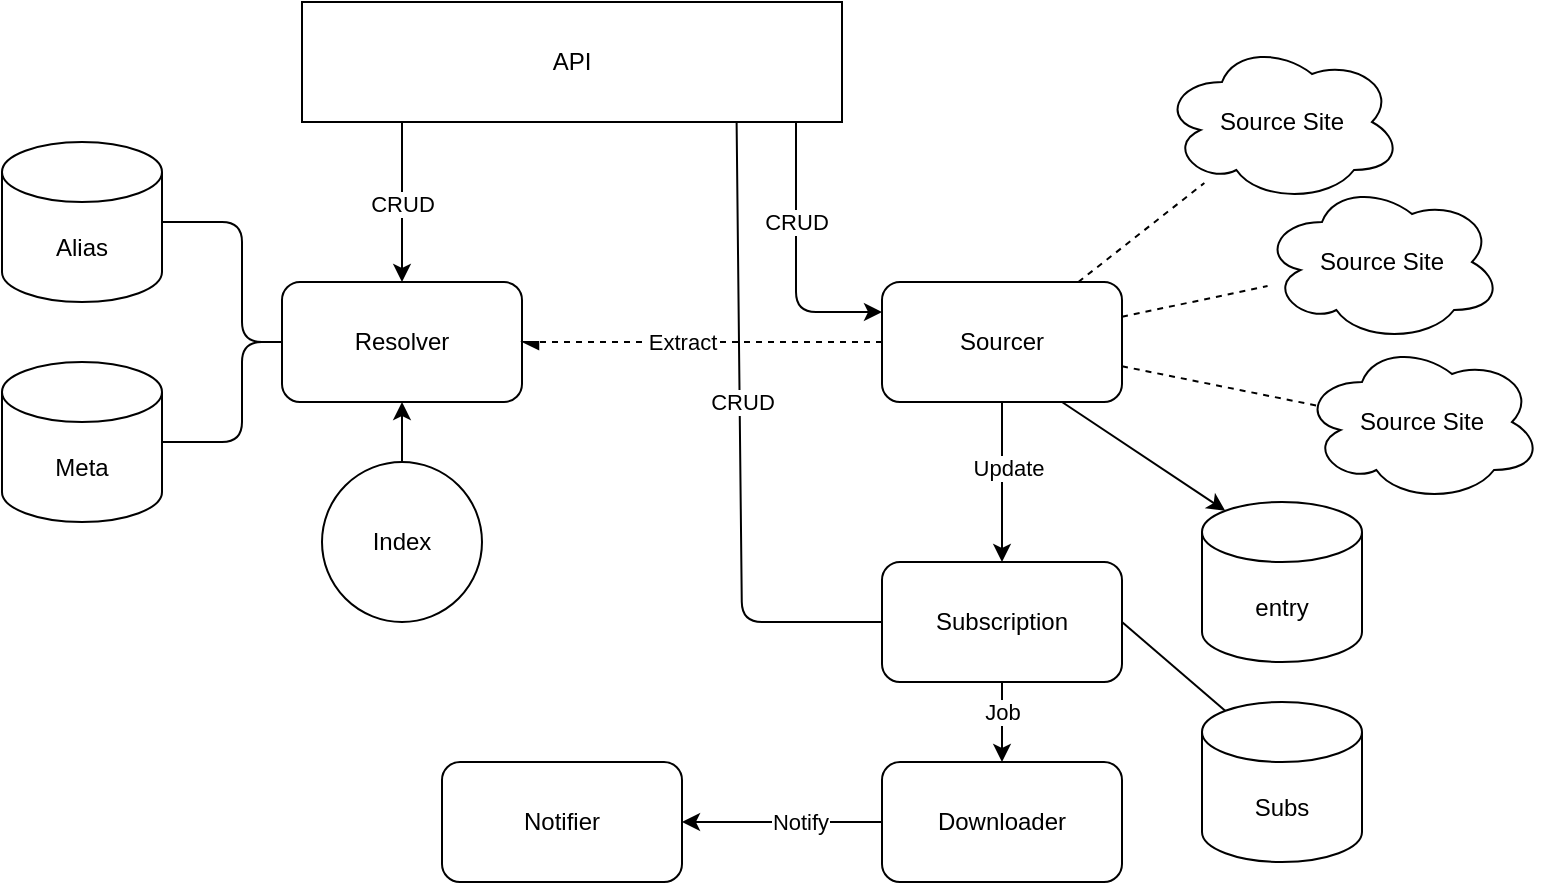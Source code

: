 <mxfile>
    <diagram id="mOEWWxig-zpEgOpgem8F" name="Page-1">
        <mxGraphModel dx="879" dy="395" grid="1" gridSize="10" guides="1" tooltips="1" connect="1" arrows="1" fold="1" page="1" pageScale="1" pageWidth="1200" pageHeight="1920" background="none" math="0" shadow="0">
            <root>
                <mxCell id="0"/>
                <mxCell id="1" parent="0"/>
                <mxCell id="59" style="edgeStyle=none;html=1;" parent="1" target="3" edge="1">
                    <mxGeometry relative="1" as="geometry">
                        <mxPoint x="360" y="210" as="sourcePoint"/>
                    </mxGeometry>
                </mxCell>
                <mxCell id="60" value="CRUD" style="edgeLabel;html=1;align=center;verticalAlign=middle;resizable=0;points=[];" parent="59" vertex="1" connectable="0">
                    <mxGeometry x="-0.166" y="-3" relative="1" as="geometry">
                        <mxPoint x="3" y="7" as="offset"/>
                    </mxGeometry>
                </mxCell>
                <mxCell id="63" value="CRUD" style="edgeStyle=none;html=1;entryX=0;entryY=0.25;entryDx=0;entryDy=0;" parent="1" target="9" edge="1">
                    <mxGeometry x="-0.275" relative="1" as="geometry">
                        <mxPoint x="560" y="300" as="targetPoint"/>
                        <mxPoint x="557" y="210" as="sourcePoint"/>
                        <Array as="points">
                            <mxPoint x="557" y="260"/>
                            <mxPoint x="557" y="305"/>
                        </Array>
                        <mxPoint as="offset"/>
                    </mxGeometry>
                </mxCell>
                <mxCell id="2" value="API" style="rounded=0;whiteSpace=wrap;html=1;labelBorderColor=none;fontColor=default;" parent="1" vertex="1">
                    <mxGeometry x="310" y="150" width="270" height="60" as="geometry"/>
                </mxCell>
                <mxCell id="62" value="" style="edgeStyle=none;html=1;endArrow=none;endFill=0;exitX=0;exitY=0.5;exitDx=0;exitDy=0;entryX=1;entryY=0.5;entryDx=0;entryDy=0;entryPerimeter=0;" parent="1" source="3" target="61" edge="1">
                    <mxGeometry relative="1" as="geometry">
                        <Array as="points">
                            <mxPoint x="280" y="320"/>
                            <mxPoint x="280" y="370"/>
                        </Array>
                    </mxGeometry>
                </mxCell>
                <mxCell id="3" value="Resolver" style="rounded=1;whiteSpace=wrap;html=1;labelBorderColor=none;fontColor=default;" parent="1" vertex="1">
                    <mxGeometry x="300" y="290" width="120" height="60" as="geometry"/>
                </mxCell>
                <mxCell id="7" style="edgeStyle=none;html=1;exitX=1;exitY=0.5;exitDx=0;exitDy=0;exitPerimeter=0;entryX=0;entryY=0.5;entryDx=0;entryDy=0;endArrow=none;endFill=0;labelBorderColor=none;fontColor=default;" parent="1" source="5" target="3" edge="1">
                    <mxGeometry relative="1" as="geometry">
                        <Array as="points">
                            <mxPoint x="280" y="260"/>
                            <mxPoint x="280" y="320"/>
                        </Array>
                    </mxGeometry>
                </mxCell>
                <mxCell id="5" value="Alias" style="shape=cylinder3;whiteSpace=wrap;html=1;boundedLbl=1;backgroundOutline=1;size=15;labelBorderColor=none;fontColor=default;" parent="1" vertex="1">
                    <mxGeometry x="160" y="220" width="80" height="80" as="geometry"/>
                </mxCell>
                <mxCell id="25" value="" style="edgeStyle=none;html=1;fontColor=default;startArrow=none;startFill=0;endArrow=none;endFill=0;dashed=1;labelBorderColor=none;" parent="1" source="9" target="24" edge="1">
                    <mxGeometry relative="1" as="geometry"/>
                </mxCell>
                <mxCell id="28" value="" style="edgeStyle=none;html=1;dashed=1;fontColor=default;startArrow=none;startFill=0;endArrow=none;endFill=0;entryX=0.07;entryY=0.4;entryDx=0;entryDy=0;entryPerimeter=0;labelBorderColor=none;" parent="1" source="9" target="27" edge="1">
                    <mxGeometry relative="1" as="geometry"/>
                </mxCell>
                <mxCell id="29" value="" style="edgeStyle=none;html=1;dashed=1;fontColor=default;startArrow=none;startFill=0;endArrow=none;endFill=0;labelBorderColor=none;" parent="1" source="9" target="26" edge="1">
                    <mxGeometry relative="1" as="geometry"/>
                </mxCell>
                <mxCell id="30" style="edgeStyle=none;html=1;exitX=0;exitY=0.5;exitDx=0;exitDy=0;entryX=1;entryY=0.5;entryDx=0;entryDy=0;dashed=1;fontColor=default;startArrow=none;startFill=0;endArrow=async;endFill=1;labelBorderColor=none;" parent="1" source="9" target="3" edge="1">
                    <mxGeometry relative="1" as="geometry"/>
                </mxCell>
                <mxCell id="31" value="Extract" style="edgeLabel;html=1;align=center;verticalAlign=middle;resizable=0;points=[];fontColor=default;labelBorderColor=none;" parent="30" vertex="1" connectable="0">
                    <mxGeometry x="0.034" relative="1" as="geometry">
                        <mxPoint x="-7" as="offset"/>
                    </mxGeometry>
                </mxCell>
                <mxCell id="35" value="" style="edgeStyle=none;html=1;fontColor=default;startArrow=none;startFill=0;endArrow=classic;endFill=1;labelBorderColor=none;exitX=0.5;exitY=1;exitDx=0;exitDy=0;" parent="1" source="11" target="34" edge="1">
                    <mxGeometry relative="1" as="geometry"/>
                </mxCell>
                <mxCell id="36" value="Job" style="edgeLabel;html=1;align=center;verticalAlign=middle;resizable=0;points=[];fontColor=default;labelBorderColor=none;" parent="35" vertex="1" connectable="0">
                    <mxGeometry x="0.075" y="-1" relative="1" as="geometry">
                        <mxPoint x="1" y="-7" as="offset"/>
                    </mxGeometry>
                </mxCell>
                <mxCell id="41" style="edgeStyle=none;html=1;exitX=0.75;exitY=1;exitDx=0;exitDy=0;entryX=0.145;entryY=0;entryDx=0;entryDy=4.35;entryPerimeter=0;fontColor=default;startArrow=none;startFill=0;endArrow=classic;endFill=1;labelBorderColor=none;" parent="1" source="9" target="40" edge="1">
                    <mxGeometry relative="1" as="geometry"/>
                </mxCell>
                <mxCell id="14" style="edgeStyle=none;html=1;exitX=0;exitY=0.5;exitDx=0;exitDy=0;entryX=0.701;entryY=1.009;entryDx=0;entryDy=0;startArrow=classic;startFill=1;endArrow=none;endFill=0;labelBorderColor=none;fontColor=default;entryPerimeter=0;" parent="1" edge="1">
                    <mxGeometry relative="1" as="geometry">
                        <mxPoint x="670" y="460" as="sourcePoint"/>
                        <mxPoint x="527.31" y="210.54" as="targetPoint"/>
                        <Array as="points">
                            <mxPoint x="530" y="460"/>
                        </Array>
                    </mxGeometry>
                </mxCell>
                <mxCell id="15" value="CRUD" style="edgeLabel;html=1;align=center;verticalAlign=middle;resizable=0;points=[];labelBorderColor=none;fontColor=default;" parent="14" vertex="1" connectable="0">
                    <mxGeometry x="0.201" y="3" relative="1" as="geometry">
                        <mxPoint x="4" y="-16" as="offset"/>
                    </mxGeometry>
                </mxCell>
                <mxCell id="21" value="" style="edgeStyle=none;html=1;fontColor=default;startArrow=classic;startFill=1;endArrow=none;endFill=0;labelBorderColor=none;" parent="1" source="11" target="9" edge="1">
                    <mxGeometry relative="1" as="geometry"/>
                </mxCell>
                <mxCell id="22" value="&lt;font&gt;Update&lt;/font&gt;" style="edgeLabel;html=1;align=center;verticalAlign=middle;resizable=0;points=[];fontColor=default;labelBorderColor=none;" parent="21" vertex="1" connectable="0">
                    <mxGeometry x="-0.12" relative="1" as="geometry">
                        <mxPoint x="3" y="-12" as="offset"/>
                    </mxGeometry>
                </mxCell>
                <mxCell id="33" style="edgeStyle=none;html=1;fontColor=default;startArrow=none;startFill=0;endArrow=none;endFill=0;entryX=0.145;entryY=0;entryDx=0;entryDy=4.35;entryPerimeter=0;exitX=1;exitY=0.5;exitDx=0;exitDy=0;labelBorderColor=none;" parent="1" source="11" target="32" edge="1">
                    <mxGeometry relative="1" as="geometry">
                        <mxPoint x="770" y="260" as="targetPoint"/>
                        <Array as="points"/>
                    </mxGeometry>
                </mxCell>
                <mxCell id="24" value="Source Site" style="ellipse;shape=cloud;whiteSpace=wrap;html=1;fontColor=default;labelBorderColor=none;" parent="1" vertex="1">
                    <mxGeometry x="740" y="170" width="120" height="80" as="geometry"/>
                </mxCell>
                <mxCell id="26" value="Source Site" style="ellipse;shape=cloud;whiteSpace=wrap;html=1;fontColor=default;labelBorderColor=none;" parent="1" vertex="1">
                    <mxGeometry x="790" y="240" width="120" height="80" as="geometry"/>
                </mxCell>
                <mxCell id="27" value="Source Site" style="ellipse;shape=cloud;whiteSpace=wrap;html=1;fontColor=default;labelBorderColor=none;" parent="1" vertex="1">
                    <mxGeometry x="810" y="320" width="120" height="80" as="geometry"/>
                </mxCell>
                <mxCell id="32" value="Subs" style="shape=cylinder3;whiteSpace=wrap;html=1;boundedLbl=1;backgroundOutline=1;size=15;labelBorderColor=none;fontColor=default;" parent="1" vertex="1">
                    <mxGeometry x="760" y="500" width="80" height="80" as="geometry"/>
                </mxCell>
                <mxCell id="38" value="" style="edgeStyle=none;html=1;fontColor=default;startArrow=none;startFill=0;endArrow=classic;endFill=1;labelBorderColor=none;" parent="1" source="34" target="37" edge="1">
                    <mxGeometry relative="1" as="geometry"/>
                </mxCell>
                <mxCell id="39" value="Notify" style="edgeLabel;html=1;align=center;verticalAlign=middle;resizable=0;points=[];fontColor=default;labelBorderColor=none;" parent="38" vertex="1" connectable="0">
                    <mxGeometry x="-0.28" relative="1" as="geometry">
                        <mxPoint x="-5" as="offset"/>
                    </mxGeometry>
                </mxCell>
                <mxCell id="40" value="entry" style="shape=cylinder3;whiteSpace=wrap;html=1;boundedLbl=1;backgroundOutline=1;size=15;labelBorderColor=none;fontColor=default;" parent="1" vertex="1">
                    <mxGeometry x="760" y="400" width="80" height="80" as="geometry"/>
                </mxCell>
                <mxCell id="50" value="" style="group;labelBorderColor=none;fontColor=default;" parent="1" vertex="1" connectable="0">
                    <mxGeometry x="380" y="530" width="120" height="60" as="geometry"/>
                </mxCell>
                <mxCell id="37" value="Notifier" style="rounded=1;whiteSpace=wrap;html=1;labelBorderColor=none;fontColor=default;" parent="50" vertex="1">
                    <mxGeometry width="120" height="60" as="geometry"/>
                </mxCell>
                <mxCell id="51" value="" style="group;labelBorderColor=none;fontColor=default;" parent="1" vertex="1" connectable="0">
                    <mxGeometry x="600" y="530" width="120" height="60" as="geometry"/>
                </mxCell>
                <mxCell id="34" value="Downloader" style="rounded=1;whiteSpace=wrap;html=1;labelBorderColor=none;fontColor=default;" parent="51" vertex="1">
                    <mxGeometry width="120" height="60" as="geometry"/>
                </mxCell>
                <mxCell id="52" value="" style="group;labelBorderColor=none;fontColor=default;" parent="1" vertex="1" connectable="0">
                    <mxGeometry x="600" y="290" width="120" height="60" as="geometry"/>
                </mxCell>
                <mxCell id="9" value="Sourcer" style="rounded=1;whiteSpace=wrap;html=1;labelBorderColor=none;fontColor=default;" parent="52" vertex="1">
                    <mxGeometry width="120" height="60" as="geometry"/>
                </mxCell>
                <mxCell id="53" value="" style="group;labelBorderColor=none;fontColor=default;" parent="1" vertex="1" connectable="0">
                    <mxGeometry x="600" y="430" width="120" height="60" as="geometry"/>
                </mxCell>
                <mxCell id="11" value="Subscription" style="rounded=1;whiteSpace=wrap;html=1;labelBorderColor=none;fontColor=default;" parent="53" vertex="1">
                    <mxGeometry width="120" height="60" as="geometry"/>
                </mxCell>
                <mxCell id="61" value="Meta" style="shape=cylinder3;whiteSpace=wrap;html=1;boundedLbl=1;backgroundOutline=1;size=15;labelBorderColor=none;fontColor=default;" parent="1" vertex="1">
                    <mxGeometry x="160" y="330" width="80" height="80" as="geometry"/>
                </mxCell>
                <mxCell id="67" value="" style="edgeStyle=none;html=1;" edge="1" parent="1" source="64" target="3">
                    <mxGeometry relative="1" as="geometry"/>
                </mxCell>
                <mxCell id="64" value="Index" style="ellipse;whiteSpace=wrap;html=1;aspect=fixed;" vertex="1" parent="1">
                    <mxGeometry x="320" y="380" width="80" height="80" as="geometry"/>
                </mxCell>
            </root>
        </mxGraphModel>
    </diagram>
</mxfile>